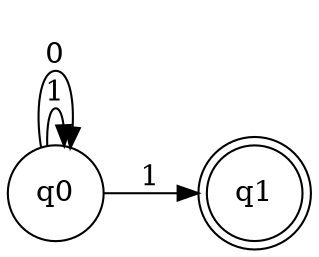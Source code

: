 digraph NFA {
	rankdir=LR
	q0 [shape=circle] q0;
	q1 [shape=doublecircle] q1;
	q0 -> q0 [label=1];
	q0 -> q0 [label=0];
	q0 -> q1 [label=1];
}